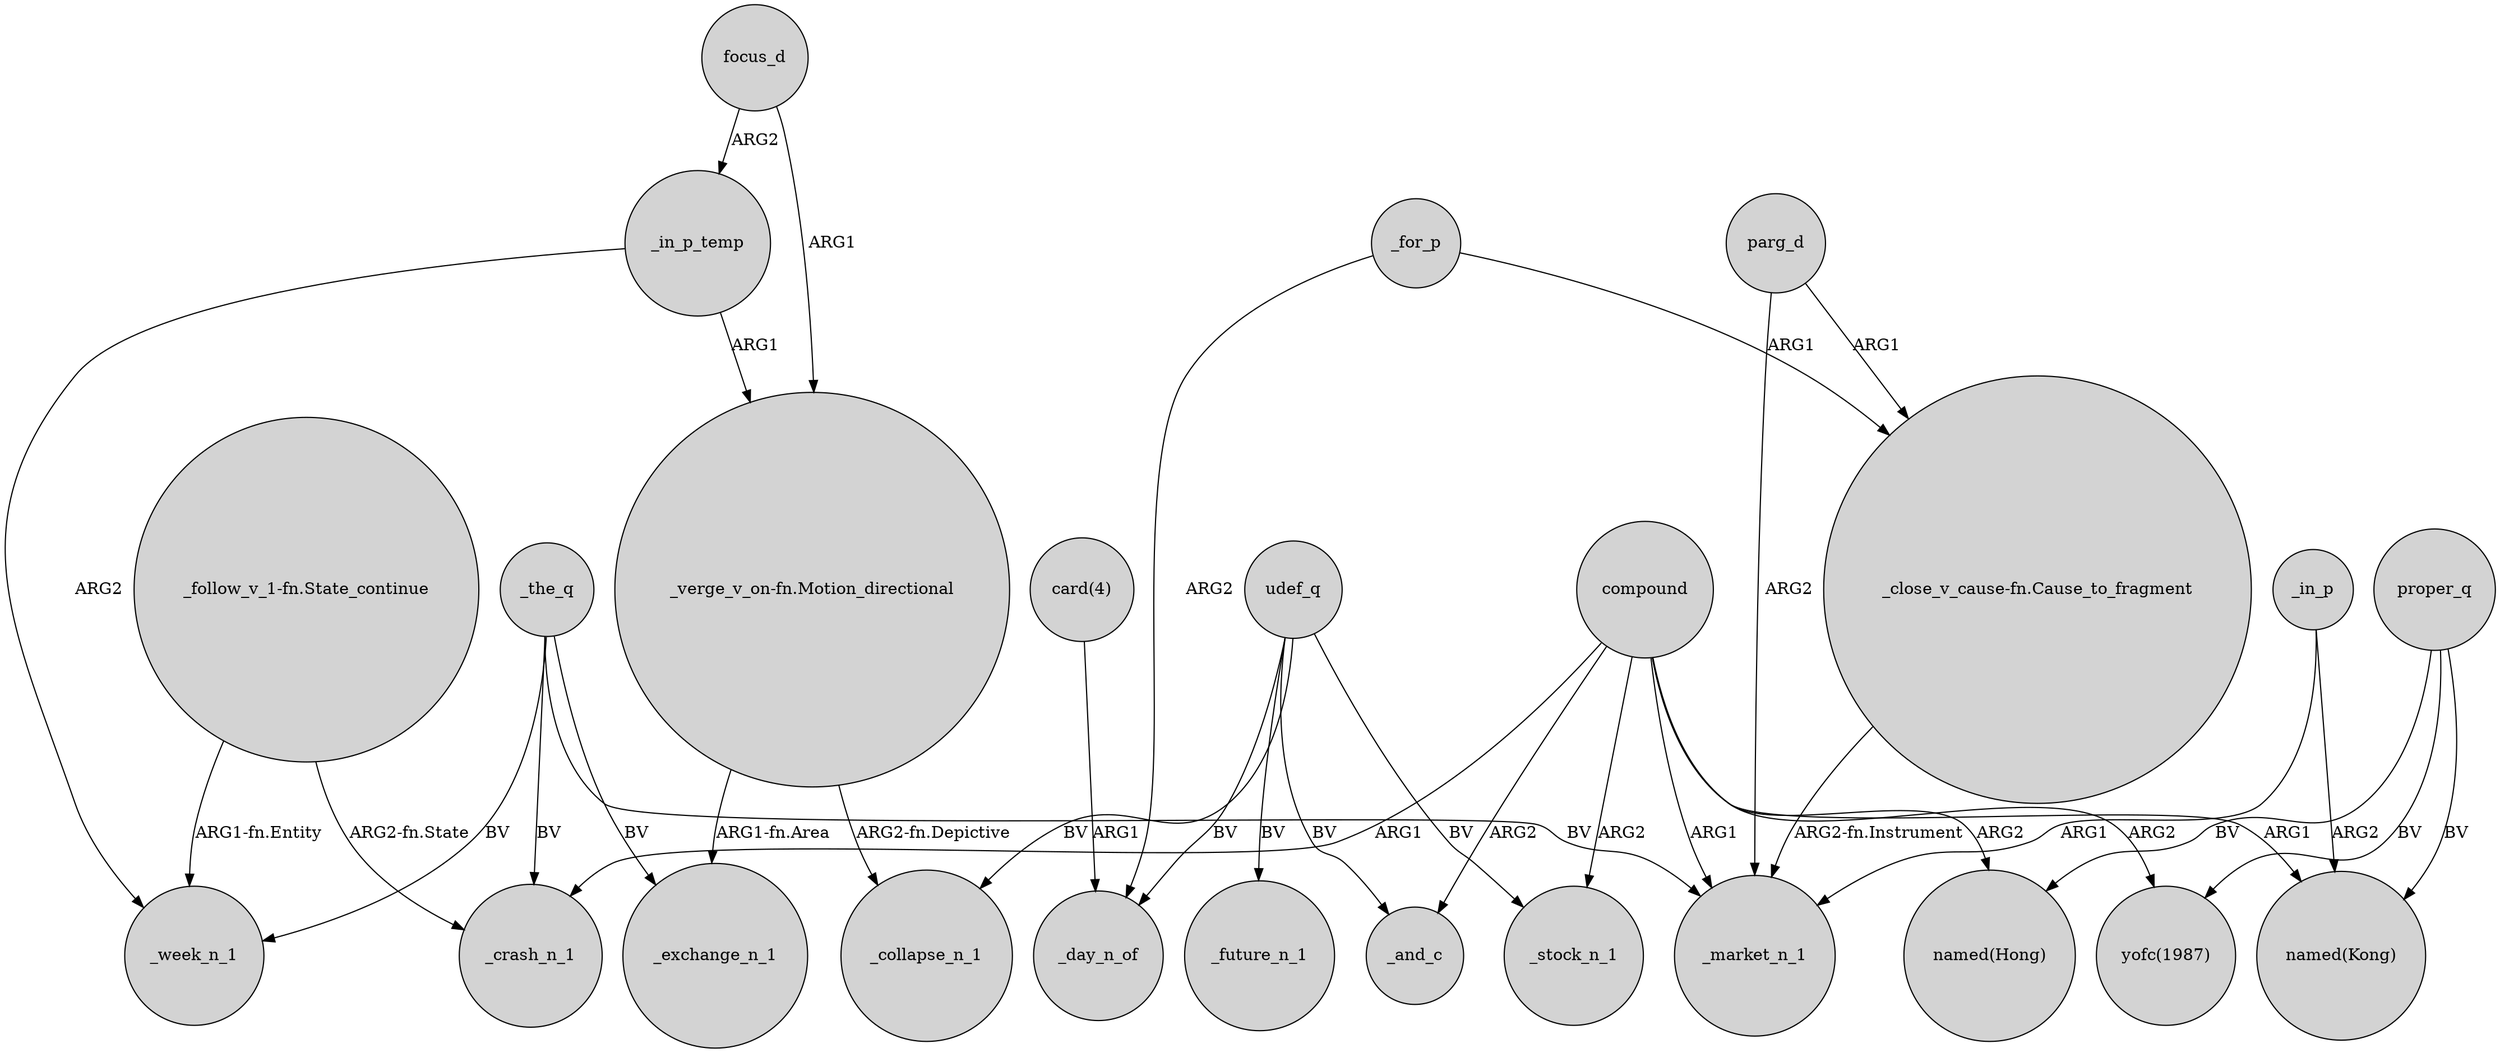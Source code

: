 digraph {
	node [shape=circle style=filled]
	_the_q -> _week_n_1 [label=BV]
	focus_d -> "_verge_v_on-fn.Motion_directional" [label=ARG1]
	_for_p -> _day_n_of [label=ARG2]
	"_close_v_cause-fn.Cause_to_fragment" -> _market_n_1 [label="ARG2-fn.Instrument"]
	_in_p_temp -> _week_n_1 [label=ARG2]
	_in_p_temp -> "_verge_v_on-fn.Motion_directional" [label=ARG1]
	udef_q -> _future_n_1 [label=BV]
	udef_q -> _and_c [label=BV]
	_the_q -> _crash_n_1 [label=BV]
	"_verge_v_on-fn.Motion_directional" -> _exchange_n_1 [label="ARG1-fn.Area"]
	compound -> _and_c [label=ARG2]
	"_follow_v_1-fn.State_continue" -> _crash_n_1 [label="ARG2-fn.State"]
	_in_p -> _market_n_1 [label=ARG1]
	parg_d -> "_close_v_cause-fn.Cause_to_fragment" [label=ARG1]
	_the_q -> _market_n_1 [label=BV]
	udef_q -> _day_n_of [label=BV]
	udef_q -> _stock_n_1 [label=BV]
	compound -> _crash_n_1 [label=ARG1]
	parg_d -> _market_n_1 [label=ARG2]
	proper_q -> "yofc(1987)" [label=BV]
	proper_q -> "named(Kong)" [label=BV]
	"_verge_v_on-fn.Motion_directional" -> _collapse_n_1 [label="ARG2-fn.Depictive"]
	compound -> _stock_n_1 [label=ARG2]
	compound -> "named(Hong)" [label=ARG2]
	compound -> "named(Kong)" [label=ARG1]
	_for_p -> "_close_v_cause-fn.Cause_to_fragment" [label=ARG1]
	focus_d -> _in_p_temp [label=ARG2]
	udef_q -> _collapse_n_1 [label=BV]
	_the_q -> _exchange_n_1 [label=BV]
	compound -> _market_n_1 [label=ARG1]
	proper_q -> "named(Hong)" [label=BV]
	"_follow_v_1-fn.State_continue" -> _week_n_1 [label="ARG1-fn.Entity"]
	"card(4)" -> _day_n_of [label=ARG1]
	_in_p -> "named(Kong)" [label=ARG2]
	compound -> "yofc(1987)" [label=ARG2]
}
